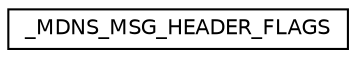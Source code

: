digraph "Graphical Class Hierarchy"
{
  edge [fontname="Helvetica",fontsize="10",labelfontname="Helvetica",labelfontsize="10"];
  node [fontname="Helvetica",fontsize="10",shape=record];
  rankdir="LR";
  Node1 [label="_MDNS_MSG_HEADER_FLAGS",height=0.2,width=0.4,color="black", fillcolor="white", style="filled",URL="$union___m_d_n_s___m_s_g___h_e_a_d_e_r___f_l_a_g_s.html"];
}
